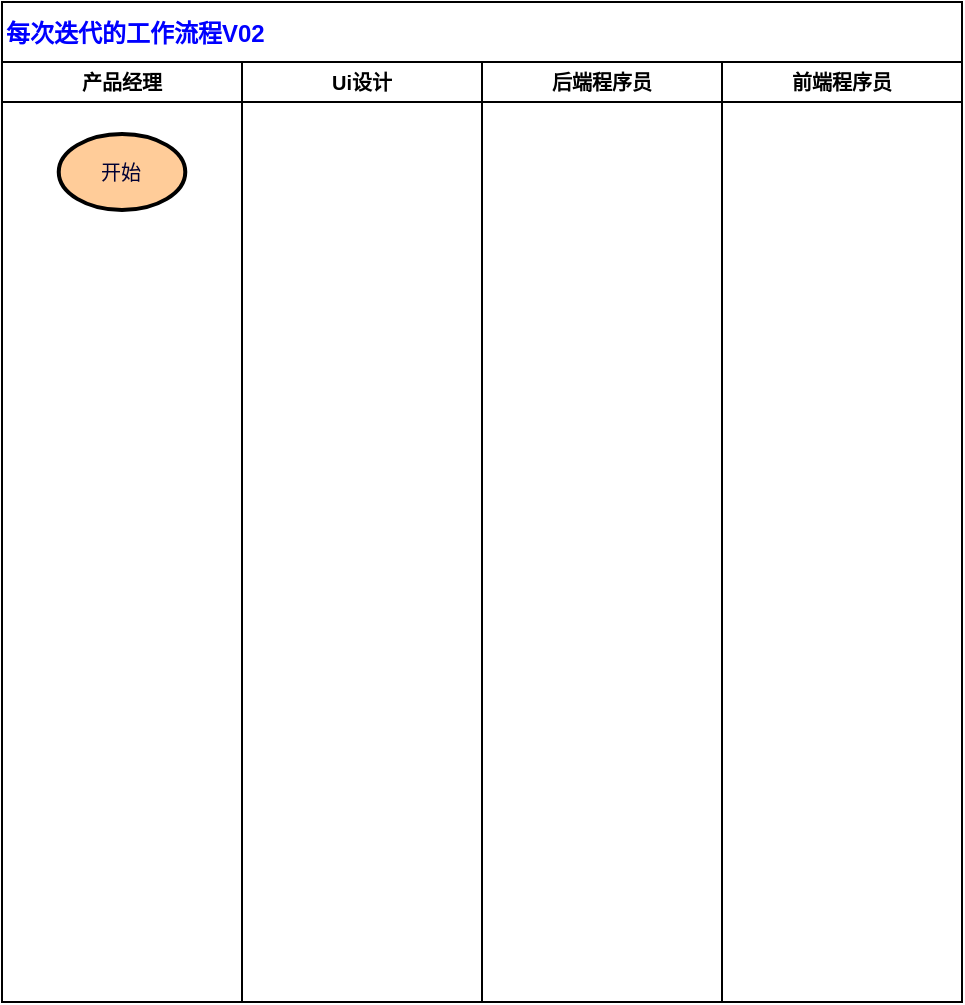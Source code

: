 <mxfile version="20.0.3" type="github">
  <diagram id="YU3feAvMAWmFrvA6Q01h" name="第 1 页">
    <mxGraphModel dx="937" dy="634" grid="1" gridSize="10" guides="1" tooltips="1" connect="1" arrows="1" fold="1" page="1" pageScale="1" pageWidth="827" pageHeight="1169" math="0" shadow="0">
      <root>
        <mxCell id="0" />
        <mxCell id="1" parent="0" />
        <mxCell id="3ieeocN1eD7Hzq-fFFbV-1" value="每次迭代的工作流程V02" style="swimlane;childLayout=stackLayout;resizeParent=1;resizeParentMax=0;startSize=30;align=left;fontSize=12;fontColor=#0000FF;" parent="1" vertex="1">
          <mxGeometry x="230" y="10" width="480" height="500" as="geometry">
            <mxRectangle x="230" y="30" width="70" height="30" as="alternateBounds" />
          </mxGeometry>
        </mxCell>
        <mxCell id="3ieeocN1eD7Hzq-fFFbV-2" value="产品经理" style="swimlane;startSize=20;fontSize=10;" parent="3ieeocN1eD7Hzq-fFFbV-1" vertex="1">
          <mxGeometry y="30" width="120" height="470" as="geometry" />
        </mxCell>
        <mxCell id="3ieeocN1eD7Hzq-fFFbV-8" value="开始" style="strokeWidth=2;html=1;shape=mxgraph.flowchart.start_1;whiteSpace=wrap;fontSize=10;fontColor=#000033;labelBackgroundColor=none;fillColor=#FFCC99;aspect=fixed;" parent="3ieeocN1eD7Hzq-fFFbV-2" vertex="1">
          <mxGeometry x="28.37" y="36" width="63.27" height="38" as="geometry" />
        </mxCell>
        <mxCell id="3ieeocN1eD7Hzq-fFFbV-3" value="Ui设计" style="swimlane;startSize=20;fontSize=10;" parent="3ieeocN1eD7Hzq-fFFbV-1" vertex="1">
          <mxGeometry x="120" y="30" width="120" height="470" as="geometry" />
        </mxCell>
        <mxCell id="3ieeocN1eD7Hzq-fFFbV-4" value="后端程序员" style="swimlane;startSize=20;fontSize=10;" parent="3ieeocN1eD7Hzq-fFFbV-1" vertex="1">
          <mxGeometry x="240" y="30" width="120" height="470" as="geometry" />
        </mxCell>
        <mxCell id="3ieeocN1eD7Hzq-fFFbV-5" value="前端程序员" style="swimlane;startSize=20;fontSize=10;" parent="3ieeocN1eD7Hzq-fFFbV-1" vertex="1">
          <mxGeometry x="360" y="30" width="120" height="470" as="geometry" />
        </mxCell>
      </root>
    </mxGraphModel>
  </diagram>
</mxfile>
